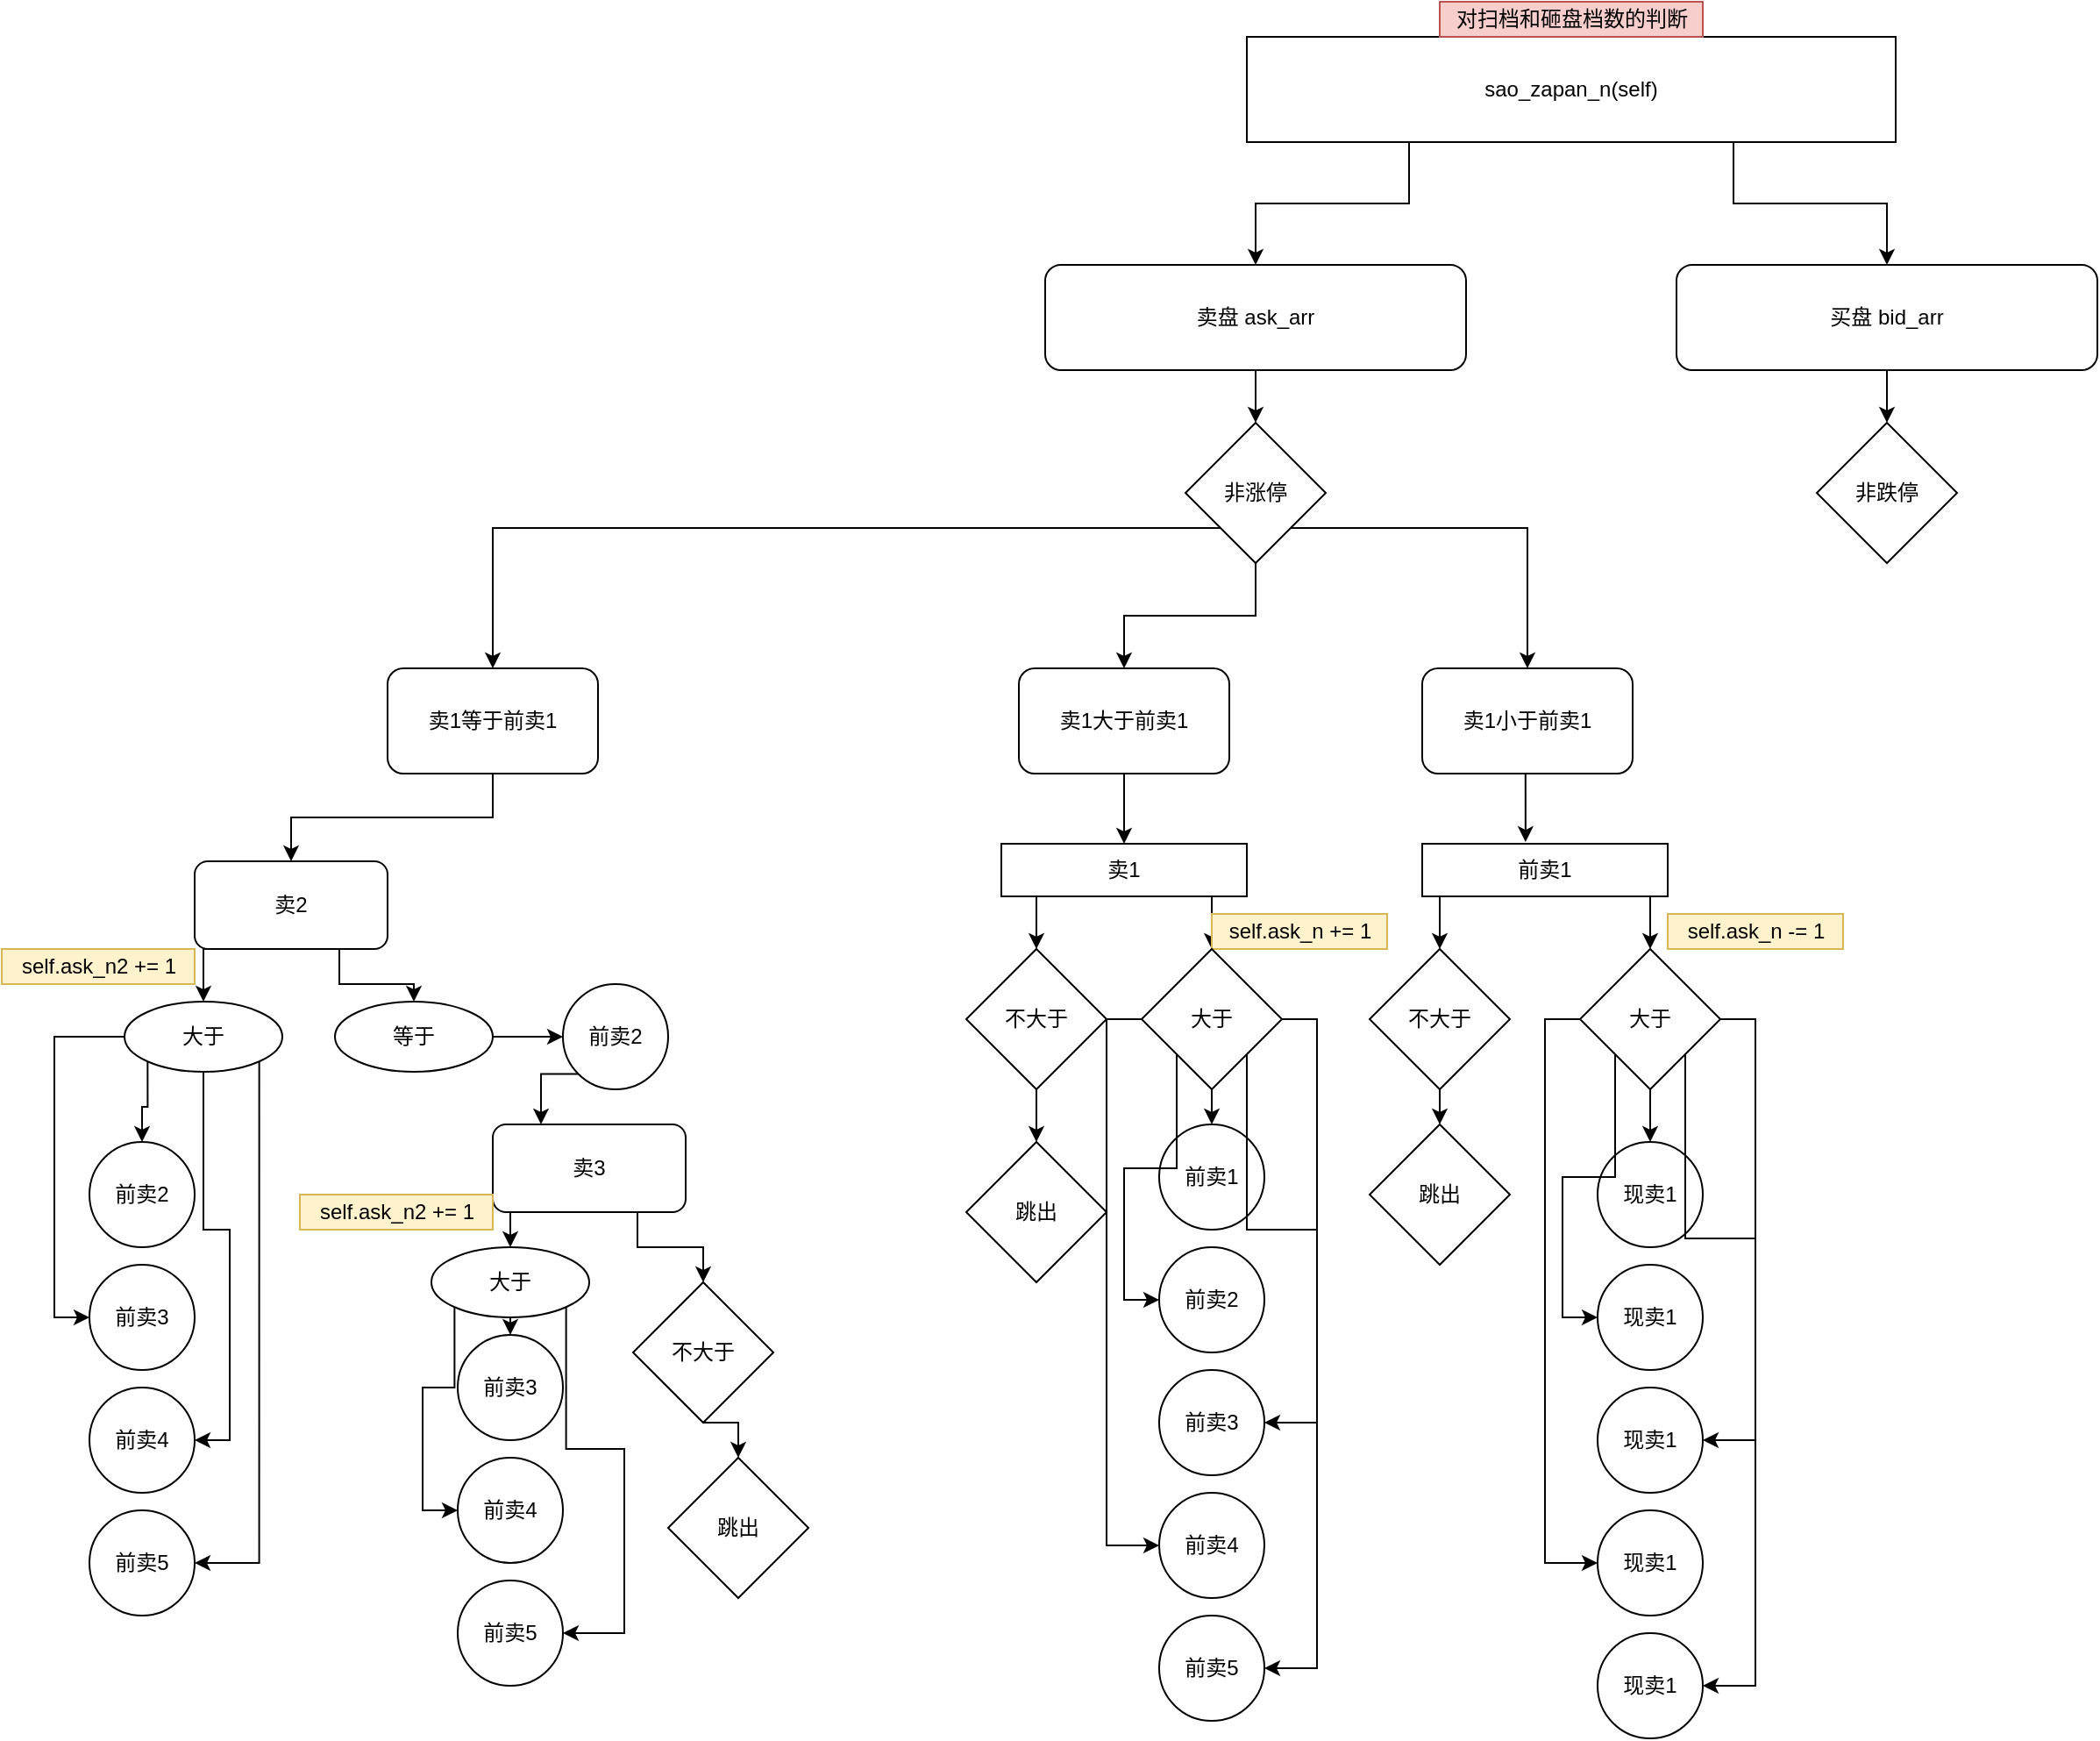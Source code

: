 <mxfile version="12.5.8" type="github">
  <diagram id="K2NmaErrW_r6HKvZp8Xs" name="Page-1">
    <mxGraphModel dx="1887" dy="1107" grid="1" gridSize="10" guides="1" tooltips="1" connect="1" arrows="1" fold="1" page="1" pageScale="1" pageWidth="1920" pageHeight="1200" math="0" shadow="0">
      <root>
        <mxCell id="0"/>
        <mxCell id="1" parent="0"/>
        <mxCell id="ygMs4KsOhSDwuWLERgCy-5" style="edgeStyle=orthogonalEdgeStyle;rounded=0;orthogonalLoop=1;jettySize=auto;html=1;exitX=0.25;exitY=1;exitDx=0;exitDy=0;entryX=0.5;entryY=0;entryDx=0;entryDy=0;" edge="1" parent="1" source="ygMs4KsOhSDwuWLERgCy-1" target="ygMs4KsOhSDwuWLERgCy-3">
          <mxGeometry relative="1" as="geometry"/>
        </mxCell>
        <mxCell id="ygMs4KsOhSDwuWLERgCy-6" style="edgeStyle=orthogonalEdgeStyle;rounded=0;orthogonalLoop=1;jettySize=auto;html=1;exitX=0.75;exitY=1;exitDx=0;exitDy=0;entryX=0.5;entryY=0;entryDx=0;entryDy=0;" edge="1" parent="1" source="ygMs4KsOhSDwuWLERgCy-1" target="ygMs4KsOhSDwuWLERgCy-4">
          <mxGeometry relative="1" as="geometry"/>
        </mxCell>
        <mxCell id="ygMs4KsOhSDwuWLERgCy-1" value="sao_zapan_n(self)" style="rounded=0;whiteSpace=wrap;html=1;" vertex="1" parent="1">
          <mxGeometry x="720" y="80" width="370" height="60" as="geometry"/>
        </mxCell>
        <mxCell id="ygMs4KsOhSDwuWLERgCy-2" value="&lt;div&gt;对扫档和砸盘档数的判断&lt;/div&gt;" style="text;html=1;align=center;verticalAlign=middle;resizable=0;points=[];autosize=1;fillColor=#f8cecc;strokeColor=#b85450;" vertex="1" parent="1">
          <mxGeometry x="830" y="60" width="150" height="20" as="geometry"/>
        </mxCell>
        <mxCell id="ygMs4KsOhSDwuWLERgCy-8" style="edgeStyle=orthogonalEdgeStyle;rounded=0;orthogonalLoop=1;jettySize=auto;html=1;exitX=0.5;exitY=1;exitDx=0;exitDy=0;entryX=0.5;entryY=0;entryDx=0;entryDy=0;" edge="1" parent="1" source="ygMs4KsOhSDwuWLERgCy-3" target="ygMs4KsOhSDwuWLERgCy-7">
          <mxGeometry relative="1" as="geometry"/>
        </mxCell>
        <mxCell id="ygMs4KsOhSDwuWLERgCy-3" value="卖盘 ask_arr" style="rounded=1;whiteSpace=wrap;html=1;" vertex="1" parent="1">
          <mxGeometry x="605" y="210" width="240" height="60" as="geometry"/>
        </mxCell>
        <mxCell id="ygMs4KsOhSDwuWLERgCy-10" style="edgeStyle=orthogonalEdgeStyle;rounded=0;orthogonalLoop=1;jettySize=auto;html=1;exitX=0.5;exitY=1;exitDx=0;exitDy=0;entryX=0.5;entryY=0;entryDx=0;entryDy=0;" edge="1" parent="1" source="ygMs4KsOhSDwuWLERgCy-4" target="ygMs4KsOhSDwuWLERgCy-9">
          <mxGeometry relative="1" as="geometry"/>
        </mxCell>
        <mxCell id="ygMs4KsOhSDwuWLERgCy-4" value="买盘 bid_arr" style="rounded=1;whiteSpace=wrap;html=1;" vertex="1" parent="1">
          <mxGeometry x="965" y="210" width="240" height="60" as="geometry"/>
        </mxCell>
        <mxCell id="ygMs4KsOhSDwuWLERgCy-14" style="edgeStyle=orthogonalEdgeStyle;rounded=0;orthogonalLoop=1;jettySize=auto;html=1;exitX=0;exitY=1;exitDx=0;exitDy=0;entryX=0.5;entryY=0;entryDx=0;entryDy=0;" edge="1" parent="1" source="ygMs4KsOhSDwuWLERgCy-7" target="ygMs4KsOhSDwuWLERgCy-11">
          <mxGeometry relative="1" as="geometry"/>
        </mxCell>
        <mxCell id="ygMs4KsOhSDwuWLERgCy-15" style="edgeStyle=orthogonalEdgeStyle;rounded=0;orthogonalLoop=1;jettySize=auto;html=1;exitX=0.5;exitY=1;exitDx=0;exitDy=0;entryX=0.5;entryY=0;entryDx=0;entryDy=0;" edge="1" parent="1" source="ygMs4KsOhSDwuWLERgCy-7" target="ygMs4KsOhSDwuWLERgCy-12">
          <mxGeometry relative="1" as="geometry"/>
        </mxCell>
        <mxCell id="ygMs4KsOhSDwuWLERgCy-16" style="edgeStyle=orthogonalEdgeStyle;rounded=0;orthogonalLoop=1;jettySize=auto;html=1;exitX=1;exitY=1;exitDx=0;exitDy=0;entryX=0.5;entryY=0;entryDx=0;entryDy=0;" edge="1" parent="1" source="ygMs4KsOhSDwuWLERgCy-7" target="ygMs4KsOhSDwuWLERgCy-13">
          <mxGeometry relative="1" as="geometry"/>
        </mxCell>
        <mxCell id="ygMs4KsOhSDwuWLERgCy-7" value="非涨停" style="rhombus;whiteSpace=wrap;html=1;" vertex="1" parent="1">
          <mxGeometry x="685" y="300" width="80" height="80" as="geometry"/>
        </mxCell>
        <mxCell id="ygMs4KsOhSDwuWLERgCy-9" value="非跌停" style="rhombus;whiteSpace=wrap;html=1;" vertex="1" parent="1">
          <mxGeometry x="1045" y="300" width="80" height="80" as="geometry"/>
        </mxCell>
        <mxCell id="ygMs4KsOhSDwuWLERgCy-78" style="edgeStyle=orthogonalEdgeStyle;rounded=0;orthogonalLoop=1;jettySize=auto;html=1;exitX=0.5;exitY=1;exitDx=0;exitDy=0;entryX=0.5;entryY=0;entryDx=0;entryDy=0;" edge="1" parent="1" source="ygMs4KsOhSDwuWLERgCy-11" target="ygMs4KsOhSDwuWLERgCy-65">
          <mxGeometry relative="1" as="geometry"/>
        </mxCell>
        <mxCell id="ygMs4KsOhSDwuWLERgCy-11" value="卖1等于前卖1" style="rounded=1;whiteSpace=wrap;html=1;" vertex="1" parent="1">
          <mxGeometry x="230" y="440" width="120" height="60" as="geometry"/>
        </mxCell>
        <mxCell id="ygMs4KsOhSDwuWLERgCy-21" style="edgeStyle=orthogonalEdgeStyle;rounded=0;orthogonalLoop=1;jettySize=auto;html=1;exitX=0.25;exitY=1;exitDx=0;exitDy=0;entryX=0.5;entryY=0;entryDx=0;entryDy=0;" edge="1" parent="1" source="ygMs4KsOhSDwuWLERgCy-12" target="ygMs4KsOhSDwuWLERgCy-20">
          <mxGeometry relative="1" as="geometry">
            <Array as="points">
              <mxPoint x="650" y="500"/>
            </Array>
          </mxGeometry>
        </mxCell>
        <mxCell id="ygMs4KsOhSDwuWLERgCy-12" value="卖1大于前卖1" style="rounded=1;whiteSpace=wrap;html=1;" vertex="1" parent="1">
          <mxGeometry x="590" y="440" width="120" height="60" as="geometry"/>
        </mxCell>
        <mxCell id="ygMs4KsOhSDwuWLERgCy-50" style="edgeStyle=orthogonalEdgeStyle;rounded=0;orthogonalLoop=1;jettySize=auto;html=1;exitX=0.5;exitY=1;exitDx=0;exitDy=0;entryX=0.421;entryY=-0.033;entryDx=0;entryDy=0;entryPerimeter=0;" edge="1" parent="1" source="ygMs4KsOhSDwuWLERgCy-13" target="ygMs4KsOhSDwuWLERgCy-45">
          <mxGeometry relative="1" as="geometry"/>
        </mxCell>
        <mxCell id="ygMs4KsOhSDwuWLERgCy-13" value="卖1小于前卖1" style="rounded=1;whiteSpace=wrap;html=1;" vertex="1" parent="1">
          <mxGeometry x="820" y="440" width="120" height="60" as="geometry"/>
        </mxCell>
        <mxCell id="ygMs4KsOhSDwuWLERgCy-19" value="&lt;div&gt;前卖1&lt;/div&gt;" style="ellipse;whiteSpace=wrap;html=1;aspect=fixed;" vertex="1" parent="1">
          <mxGeometry x="670" y="700" width="60" height="60" as="geometry"/>
        </mxCell>
        <mxCell id="ygMs4KsOhSDwuWLERgCy-36" style="edgeStyle=orthogonalEdgeStyle;rounded=0;orthogonalLoop=1;jettySize=auto;html=1;exitX=0.25;exitY=1;exitDx=0;exitDy=0;entryX=0.5;entryY=0;entryDx=0;entryDy=0;" edge="1" parent="1" source="ygMs4KsOhSDwuWLERgCy-20" target="ygMs4KsOhSDwuWLERgCy-32">
          <mxGeometry relative="1" as="geometry"/>
        </mxCell>
        <mxCell id="ygMs4KsOhSDwuWLERgCy-37" style="edgeStyle=orthogonalEdgeStyle;rounded=0;orthogonalLoop=1;jettySize=auto;html=1;exitX=0.75;exitY=1;exitDx=0;exitDy=0;entryX=0.5;entryY=0;entryDx=0;entryDy=0;" edge="1" parent="1" source="ygMs4KsOhSDwuWLERgCy-20" target="ygMs4KsOhSDwuWLERgCy-34">
          <mxGeometry relative="1" as="geometry"/>
        </mxCell>
        <mxCell id="ygMs4KsOhSDwuWLERgCy-20" value="&lt;div&gt;卖1&lt;/div&gt;" style="rounded=0;whiteSpace=wrap;html=1;" vertex="1" parent="1">
          <mxGeometry x="580" y="540" width="140" height="30" as="geometry"/>
        </mxCell>
        <mxCell id="ygMs4KsOhSDwuWLERgCy-22" value="&lt;div&gt;前卖3&lt;/div&gt;" style="ellipse;whiteSpace=wrap;html=1;aspect=fixed;" vertex="1" parent="1">
          <mxGeometry x="670" y="840" width="60" height="60" as="geometry"/>
        </mxCell>
        <mxCell id="ygMs4KsOhSDwuWLERgCy-23" value="&lt;div&gt;前卖2&lt;/div&gt;" style="ellipse;whiteSpace=wrap;html=1;aspect=fixed;" vertex="1" parent="1">
          <mxGeometry x="670" y="770" width="60" height="60" as="geometry"/>
        </mxCell>
        <mxCell id="ygMs4KsOhSDwuWLERgCy-24" value="&lt;div&gt;前卖4&lt;/div&gt;" style="ellipse;whiteSpace=wrap;html=1;aspect=fixed;" vertex="1" parent="1">
          <mxGeometry x="670" y="910" width="60" height="60" as="geometry"/>
        </mxCell>
        <mxCell id="ygMs4KsOhSDwuWLERgCy-25" value="&lt;div&gt;前卖5&lt;/div&gt;" style="ellipse;whiteSpace=wrap;html=1;aspect=fixed;" vertex="1" parent="1">
          <mxGeometry x="670" y="980" width="60" height="60" as="geometry"/>
        </mxCell>
        <mxCell id="ygMs4KsOhSDwuWLERgCy-27" value="self.ask_n += 1" style="text;html=1;align=center;verticalAlign=middle;resizable=0;points=[];autosize=1;fillColor=#fff2cc;strokeColor=#d6b656;" vertex="1" parent="1">
          <mxGeometry x="700" y="580" width="100" height="20" as="geometry"/>
        </mxCell>
        <mxCell id="ygMs4KsOhSDwuWLERgCy-39" style="edgeStyle=orthogonalEdgeStyle;rounded=0;orthogonalLoop=1;jettySize=auto;html=1;exitX=0.5;exitY=1;exitDx=0;exitDy=0;entryX=0.5;entryY=0;entryDx=0;entryDy=0;" edge="1" parent="1" source="ygMs4KsOhSDwuWLERgCy-32" target="ygMs4KsOhSDwuWLERgCy-38">
          <mxGeometry relative="1" as="geometry"/>
        </mxCell>
        <mxCell id="ygMs4KsOhSDwuWLERgCy-32" value="&lt;div&gt;不大于&lt;/div&gt;" style="rhombus;whiteSpace=wrap;html=1;" vertex="1" parent="1">
          <mxGeometry x="560" y="600" width="80" height="80" as="geometry"/>
        </mxCell>
        <mxCell id="ygMs4KsOhSDwuWLERgCy-40" style="edgeStyle=orthogonalEdgeStyle;rounded=0;orthogonalLoop=1;jettySize=auto;html=1;exitX=0.5;exitY=1;exitDx=0;exitDy=0;entryX=0.5;entryY=0;entryDx=0;entryDy=0;" edge="1" parent="1" source="ygMs4KsOhSDwuWLERgCy-34" target="ygMs4KsOhSDwuWLERgCy-19">
          <mxGeometry relative="1" as="geometry"/>
        </mxCell>
        <mxCell id="ygMs4KsOhSDwuWLERgCy-41" style="edgeStyle=orthogonalEdgeStyle;rounded=0;orthogonalLoop=1;jettySize=auto;html=1;exitX=0;exitY=1;exitDx=0;exitDy=0;entryX=0;entryY=0.5;entryDx=0;entryDy=0;" edge="1" parent="1" source="ygMs4KsOhSDwuWLERgCy-34" target="ygMs4KsOhSDwuWLERgCy-23">
          <mxGeometry relative="1" as="geometry"/>
        </mxCell>
        <mxCell id="ygMs4KsOhSDwuWLERgCy-42" style="edgeStyle=orthogonalEdgeStyle;rounded=0;orthogonalLoop=1;jettySize=auto;html=1;exitX=1;exitY=1;exitDx=0;exitDy=0;entryX=1;entryY=0.5;entryDx=0;entryDy=0;" edge="1" parent="1" source="ygMs4KsOhSDwuWLERgCy-34" target="ygMs4KsOhSDwuWLERgCy-22">
          <mxGeometry relative="1" as="geometry"/>
        </mxCell>
        <mxCell id="ygMs4KsOhSDwuWLERgCy-43" style="edgeStyle=orthogonalEdgeStyle;rounded=0;orthogonalLoop=1;jettySize=auto;html=1;exitX=0;exitY=0.5;exitDx=0;exitDy=0;entryX=0;entryY=0.5;entryDx=0;entryDy=0;" edge="1" parent="1" source="ygMs4KsOhSDwuWLERgCy-34" target="ygMs4KsOhSDwuWLERgCy-24">
          <mxGeometry relative="1" as="geometry"/>
        </mxCell>
        <mxCell id="ygMs4KsOhSDwuWLERgCy-44" style="edgeStyle=orthogonalEdgeStyle;rounded=0;orthogonalLoop=1;jettySize=auto;html=1;exitX=1;exitY=0.5;exitDx=0;exitDy=0;entryX=1;entryY=0.5;entryDx=0;entryDy=0;" edge="1" parent="1" source="ygMs4KsOhSDwuWLERgCy-34" target="ygMs4KsOhSDwuWLERgCy-25">
          <mxGeometry relative="1" as="geometry"/>
        </mxCell>
        <mxCell id="ygMs4KsOhSDwuWLERgCy-34" value="&lt;div&gt;大于&lt;/div&gt;" style="rhombus;whiteSpace=wrap;html=1;" vertex="1" parent="1">
          <mxGeometry x="660" y="600" width="80" height="80" as="geometry"/>
        </mxCell>
        <mxCell id="ygMs4KsOhSDwuWLERgCy-38" value="跳出" style="rhombus;whiteSpace=wrap;html=1;" vertex="1" parent="1">
          <mxGeometry x="560" y="710" width="80" height="80" as="geometry"/>
        </mxCell>
        <mxCell id="ygMs4KsOhSDwuWLERgCy-49" style="edgeStyle=orthogonalEdgeStyle;rounded=0;orthogonalLoop=1;jettySize=auto;html=1;exitX=0.25;exitY=1;exitDx=0;exitDy=0;entryX=0.5;entryY=0;entryDx=0;entryDy=0;" edge="1" parent="1" source="ygMs4KsOhSDwuWLERgCy-45" target="ygMs4KsOhSDwuWLERgCy-47">
          <mxGeometry relative="1" as="geometry"/>
        </mxCell>
        <mxCell id="ygMs4KsOhSDwuWLERgCy-54" style="edgeStyle=orthogonalEdgeStyle;rounded=0;orthogonalLoop=1;jettySize=auto;html=1;exitX=0.75;exitY=1;exitDx=0;exitDy=0;entryX=0.5;entryY=0;entryDx=0;entryDy=0;" edge="1" parent="1" source="ygMs4KsOhSDwuWLERgCy-45" target="ygMs4KsOhSDwuWLERgCy-52">
          <mxGeometry relative="1" as="geometry"/>
        </mxCell>
        <mxCell id="ygMs4KsOhSDwuWLERgCy-45" value="前卖1" style="rounded=0;whiteSpace=wrap;html=1;" vertex="1" parent="1">
          <mxGeometry x="820" y="540" width="140" height="30" as="geometry"/>
        </mxCell>
        <mxCell id="ygMs4KsOhSDwuWLERgCy-46" value="&lt;div&gt;现卖1&lt;/div&gt;" style="ellipse;whiteSpace=wrap;html=1;aspect=fixed;" vertex="1" parent="1">
          <mxGeometry x="920" y="710" width="60" height="60" as="geometry"/>
        </mxCell>
        <mxCell id="ygMs4KsOhSDwuWLERgCy-51" style="edgeStyle=orthogonalEdgeStyle;rounded=0;orthogonalLoop=1;jettySize=auto;html=1;exitX=0.5;exitY=1;exitDx=0;exitDy=0;entryX=0.5;entryY=0;entryDx=0;entryDy=0;" edge="1" parent="1" source="ygMs4KsOhSDwuWLERgCy-47" target="ygMs4KsOhSDwuWLERgCy-48">
          <mxGeometry relative="1" as="geometry"/>
        </mxCell>
        <mxCell id="ygMs4KsOhSDwuWLERgCy-47" value="&lt;div&gt;不大于&lt;/div&gt;" style="rhombus;whiteSpace=wrap;html=1;" vertex="1" parent="1">
          <mxGeometry x="790" y="600" width="80" height="80" as="geometry"/>
        </mxCell>
        <mxCell id="ygMs4KsOhSDwuWLERgCy-48" value="跳出" style="rhombus;whiteSpace=wrap;html=1;" vertex="1" parent="1">
          <mxGeometry x="790" y="700" width="80" height="80" as="geometry"/>
        </mxCell>
        <mxCell id="ygMs4KsOhSDwuWLERgCy-59" style="edgeStyle=orthogonalEdgeStyle;rounded=0;orthogonalLoop=1;jettySize=auto;html=1;exitX=0.5;exitY=1;exitDx=0;exitDy=0;entryX=0.5;entryY=0;entryDx=0;entryDy=0;" edge="1" parent="1" source="ygMs4KsOhSDwuWLERgCy-52" target="ygMs4KsOhSDwuWLERgCy-46">
          <mxGeometry relative="1" as="geometry"/>
        </mxCell>
        <mxCell id="ygMs4KsOhSDwuWLERgCy-60" style="edgeStyle=orthogonalEdgeStyle;rounded=0;orthogonalLoop=1;jettySize=auto;html=1;exitX=0;exitY=1;exitDx=0;exitDy=0;entryX=0;entryY=0.5;entryDx=0;entryDy=0;" edge="1" parent="1" source="ygMs4KsOhSDwuWLERgCy-52" target="ygMs4KsOhSDwuWLERgCy-55">
          <mxGeometry relative="1" as="geometry"/>
        </mxCell>
        <mxCell id="ygMs4KsOhSDwuWLERgCy-61" style="edgeStyle=orthogonalEdgeStyle;rounded=0;orthogonalLoop=1;jettySize=auto;html=1;exitX=1;exitY=1;exitDx=0;exitDy=0;entryX=1;entryY=0.5;entryDx=0;entryDy=0;" edge="1" parent="1" source="ygMs4KsOhSDwuWLERgCy-52" target="ygMs4KsOhSDwuWLERgCy-56">
          <mxGeometry relative="1" as="geometry"/>
        </mxCell>
        <mxCell id="ygMs4KsOhSDwuWLERgCy-62" style="edgeStyle=orthogonalEdgeStyle;rounded=0;orthogonalLoop=1;jettySize=auto;html=1;exitX=0;exitY=0.5;exitDx=0;exitDy=0;entryX=0;entryY=0.5;entryDx=0;entryDy=0;" edge="1" parent="1" source="ygMs4KsOhSDwuWLERgCy-52" target="ygMs4KsOhSDwuWLERgCy-57">
          <mxGeometry relative="1" as="geometry"/>
        </mxCell>
        <mxCell id="ygMs4KsOhSDwuWLERgCy-63" style="edgeStyle=orthogonalEdgeStyle;rounded=0;orthogonalLoop=1;jettySize=auto;html=1;exitX=1;exitY=0.5;exitDx=0;exitDy=0;entryX=1;entryY=0.5;entryDx=0;entryDy=0;" edge="1" parent="1" source="ygMs4KsOhSDwuWLERgCy-52" target="ygMs4KsOhSDwuWLERgCy-58">
          <mxGeometry relative="1" as="geometry"/>
        </mxCell>
        <mxCell id="ygMs4KsOhSDwuWLERgCy-52" value="&lt;div&gt;大于&lt;/div&gt;" style="rhombus;whiteSpace=wrap;html=1;" vertex="1" parent="1">
          <mxGeometry x="910" y="600" width="80" height="80" as="geometry"/>
        </mxCell>
        <mxCell id="ygMs4KsOhSDwuWLERgCy-55" value="&lt;div&gt;现卖1&lt;/div&gt;" style="ellipse;whiteSpace=wrap;html=1;aspect=fixed;" vertex="1" parent="1">
          <mxGeometry x="920" y="780" width="60" height="60" as="geometry"/>
        </mxCell>
        <mxCell id="ygMs4KsOhSDwuWLERgCy-56" value="&lt;div&gt;现卖1&lt;/div&gt;" style="ellipse;whiteSpace=wrap;html=1;aspect=fixed;" vertex="1" parent="1">
          <mxGeometry x="920" y="850" width="60" height="60" as="geometry"/>
        </mxCell>
        <mxCell id="ygMs4KsOhSDwuWLERgCy-57" value="&lt;div&gt;现卖1&lt;/div&gt;" style="ellipse;whiteSpace=wrap;html=1;aspect=fixed;" vertex="1" parent="1">
          <mxGeometry x="920" y="920" width="60" height="60" as="geometry"/>
        </mxCell>
        <mxCell id="ygMs4KsOhSDwuWLERgCy-58" value="&lt;div&gt;现卖1&lt;/div&gt;" style="ellipse;whiteSpace=wrap;html=1;aspect=fixed;" vertex="1" parent="1">
          <mxGeometry x="920" y="990" width="60" height="60" as="geometry"/>
        </mxCell>
        <mxCell id="ygMs4KsOhSDwuWLERgCy-64" value="self.ask_n -= 1" style="text;html=1;align=center;verticalAlign=middle;resizable=0;points=[];autosize=1;fillColor=#fff2cc;strokeColor=#d6b656;" vertex="1" parent="1">
          <mxGeometry x="960" y="580" width="100" height="20" as="geometry"/>
        </mxCell>
        <mxCell id="ygMs4KsOhSDwuWLERgCy-68" style="edgeStyle=orthogonalEdgeStyle;rounded=0;orthogonalLoop=1;jettySize=auto;html=1;exitX=0.25;exitY=1;exitDx=0;exitDy=0;entryX=0.5;entryY=0;entryDx=0;entryDy=0;" edge="1" parent="1" source="ygMs4KsOhSDwuWLERgCy-65" target="ygMs4KsOhSDwuWLERgCy-67">
          <mxGeometry relative="1" as="geometry"/>
        </mxCell>
        <mxCell id="ygMs4KsOhSDwuWLERgCy-80" style="edgeStyle=orthogonalEdgeStyle;rounded=0;orthogonalLoop=1;jettySize=auto;html=1;exitX=0.75;exitY=1;exitDx=0;exitDy=0;entryX=0.5;entryY=0;entryDx=0;entryDy=0;" edge="1" parent="1" source="ygMs4KsOhSDwuWLERgCy-65" target="ygMs4KsOhSDwuWLERgCy-79">
          <mxGeometry relative="1" as="geometry"/>
        </mxCell>
        <mxCell id="ygMs4KsOhSDwuWLERgCy-65" value="&lt;div&gt;卖2&lt;/div&gt;" style="rounded=1;whiteSpace=wrap;html=1;" vertex="1" parent="1">
          <mxGeometry x="120" y="550" width="110" height="50" as="geometry"/>
        </mxCell>
        <mxCell id="ygMs4KsOhSDwuWLERgCy-66" value="&lt;div&gt;前卖2&lt;/div&gt;" style="ellipse;whiteSpace=wrap;html=1;aspect=fixed;" vertex="1" parent="1">
          <mxGeometry x="60" y="710" width="60" height="60" as="geometry"/>
        </mxCell>
        <mxCell id="ygMs4KsOhSDwuWLERgCy-72" style="edgeStyle=orthogonalEdgeStyle;rounded=0;orthogonalLoop=1;jettySize=auto;html=1;exitX=0;exitY=1;exitDx=0;exitDy=0;entryX=0.5;entryY=0;entryDx=0;entryDy=0;" edge="1" parent="1" source="ygMs4KsOhSDwuWLERgCy-67" target="ygMs4KsOhSDwuWLERgCy-66">
          <mxGeometry relative="1" as="geometry"/>
        </mxCell>
        <mxCell id="ygMs4KsOhSDwuWLERgCy-74" style="edgeStyle=orthogonalEdgeStyle;rounded=0;orthogonalLoop=1;jettySize=auto;html=1;exitX=0;exitY=0.5;exitDx=0;exitDy=0;entryX=0;entryY=0.5;entryDx=0;entryDy=0;" edge="1" parent="1" source="ygMs4KsOhSDwuWLERgCy-67" target="ygMs4KsOhSDwuWLERgCy-69">
          <mxGeometry relative="1" as="geometry"/>
        </mxCell>
        <mxCell id="ygMs4KsOhSDwuWLERgCy-75" style="edgeStyle=orthogonalEdgeStyle;rounded=0;orthogonalLoop=1;jettySize=auto;html=1;exitX=0.5;exitY=1;exitDx=0;exitDy=0;entryX=1;entryY=0.5;entryDx=0;entryDy=0;" edge="1" parent="1" source="ygMs4KsOhSDwuWLERgCy-67" target="ygMs4KsOhSDwuWLERgCy-70">
          <mxGeometry relative="1" as="geometry"/>
        </mxCell>
        <mxCell id="ygMs4KsOhSDwuWLERgCy-76" style="edgeStyle=orthogonalEdgeStyle;rounded=0;orthogonalLoop=1;jettySize=auto;html=1;exitX=1;exitY=1;exitDx=0;exitDy=0;entryX=1;entryY=0.5;entryDx=0;entryDy=0;" edge="1" parent="1" source="ygMs4KsOhSDwuWLERgCy-67" target="ygMs4KsOhSDwuWLERgCy-71">
          <mxGeometry relative="1" as="geometry"/>
        </mxCell>
        <mxCell id="ygMs4KsOhSDwuWLERgCy-67" value="大于" style="ellipse;whiteSpace=wrap;html=1;" vertex="1" parent="1">
          <mxGeometry x="80" y="630" width="90" height="40" as="geometry"/>
        </mxCell>
        <mxCell id="ygMs4KsOhSDwuWLERgCy-69" value="&lt;div&gt;前卖3&lt;/div&gt;" style="ellipse;whiteSpace=wrap;html=1;aspect=fixed;" vertex="1" parent="1">
          <mxGeometry x="60" y="780" width="60" height="60" as="geometry"/>
        </mxCell>
        <mxCell id="ygMs4KsOhSDwuWLERgCy-70" value="&lt;div&gt;前卖4&lt;/div&gt;" style="ellipse;whiteSpace=wrap;html=1;aspect=fixed;" vertex="1" parent="1">
          <mxGeometry x="60" y="850" width="60" height="60" as="geometry"/>
        </mxCell>
        <mxCell id="ygMs4KsOhSDwuWLERgCy-71" value="&lt;div&gt;前卖5&lt;/div&gt;" style="ellipse;whiteSpace=wrap;html=1;aspect=fixed;" vertex="1" parent="1">
          <mxGeometry x="60" y="920" width="60" height="60" as="geometry"/>
        </mxCell>
        <mxCell id="ygMs4KsOhSDwuWLERgCy-73" value="self.ask_n2 += 1" style="text;html=1;align=center;verticalAlign=middle;resizable=0;points=[];autosize=1;fillColor=#fff2cc;strokeColor=#d6b656;" vertex="1" parent="1">
          <mxGeometry x="10" y="600" width="110" height="20" as="geometry"/>
        </mxCell>
        <mxCell id="ygMs4KsOhSDwuWLERgCy-82" style="edgeStyle=orthogonalEdgeStyle;rounded=0;orthogonalLoop=1;jettySize=auto;html=1;exitX=1;exitY=0.5;exitDx=0;exitDy=0;entryX=0;entryY=0.5;entryDx=0;entryDy=0;" edge="1" parent="1" source="ygMs4KsOhSDwuWLERgCy-79" target="ygMs4KsOhSDwuWLERgCy-81">
          <mxGeometry relative="1" as="geometry"/>
        </mxCell>
        <mxCell id="ygMs4KsOhSDwuWLERgCy-79" value="等于" style="ellipse;whiteSpace=wrap;html=1;" vertex="1" parent="1">
          <mxGeometry x="200" y="630" width="90" height="40" as="geometry"/>
        </mxCell>
        <mxCell id="ygMs4KsOhSDwuWLERgCy-84" style="edgeStyle=orthogonalEdgeStyle;rounded=0;orthogonalLoop=1;jettySize=auto;html=1;exitX=0;exitY=1;exitDx=0;exitDy=0;entryX=0.25;entryY=0;entryDx=0;entryDy=0;" edge="1" parent="1" source="ygMs4KsOhSDwuWLERgCy-81" target="ygMs4KsOhSDwuWLERgCy-83">
          <mxGeometry relative="1" as="geometry"/>
        </mxCell>
        <mxCell id="ygMs4KsOhSDwuWLERgCy-81" value="&lt;div&gt;前卖2&lt;/div&gt;" style="ellipse;whiteSpace=wrap;html=1;aspect=fixed;" vertex="1" parent="1">
          <mxGeometry x="330" y="620" width="60" height="60" as="geometry"/>
        </mxCell>
        <mxCell id="ygMs4KsOhSDwuWLERgCy-90" style="edgeStyle=orthogonalEdgeStyle;rounded=0;orthogonalLoop=1;jettySize=auto;html=1;exitX=0.25;exitY=1;exitDx=0;exitDy=0;entryX=0.5;entryY=0;entryDx=0;entryDy=0;" edge="1" parent="1" source="ygMs4KsOhSDwuWLERgCy-83" target="ygMs4KsOhSDwuWLERgCy-89">
          <mxGeometry relative="1" as="geometry"/>
        </mxCell>
        <mxCell id="ygMs4KsOhSDwuWLERgCy-97" style="edgeStyle=orthogonalEdgeStyle;rounded=0;orthogonalLoop=1;jettySize=auto;html=1;exitX=0.75;exitY=1;exitDx=0;exitDy=0;entryX=0.5;entryY=0;entryDx=0;entryDy=0;" edge="1" parent="1" source="ygMs4KsOhSDwuWLERgCy-83" target="ygMs4KsOhSDwuWLERgCy-96">
          <mxGeometry relative="1" as="geometry"/>
        </mxCell>
        <mxCell id="ygMs4KsOhSDwuWLERgCy-83" value="&lt;div&gt;卖3&lt;/div&gt;" style="rounded=1;whiteSpace=wrap;html=1;" vertex="1" parent="1">
          <mxGeometry x="290" y="700" width="110" height="50" as="geometry"/>
        </mxCell>
        <mxCell id="ygMs4KsOhSDwuWLERgCy-85" value="&lt;div&gt;前卖3&lt;/div&gt;" style="ellipse;whiteSpace=wrap;html=1;aspect=fixed;" vertex="1" parent="1">
          <mxGeometry x="270" y="820" width="60" height="60" as="geometry"/>
        </mxCell>
        <mxCell id="ygMs4KsOhSDwuWLERgCy-86" value="&lt;div&gt;前卖4&lt;/div&gt;" style="ellipse;whiteSpace=wrap;html=1;aspect=fixed;" vertex="1" parent="1">
          <mxGeometry x="270" y="890" width="60" height="60" as="geometry"/>
        </mxCell>
        <mxCell id="ygMs4KsOhSDwuWLERgCy-87" value="&lt;div&gt;前卖5&lt;/div&gt;" style="ellipse;whiteSpace=wrap;html=1;aspect=fixed;" vertex="1" parent="1">
          <mxGeometry x="270" y="960" width="60" height="60" as="geometry"/>
        </mxCell>
        <mxCell id="ygMs4KsOhSDwuWLERgCy-92" style="edgeStyle=orthogonalEdgeStyle;rounded=0;orthogonalLoop=1;jettySize=auto;html=1;exitX=0.5;exitY=1;exitDx=0;exitDy=0;entryX=0.5;entryY=0;entryDx=0;entryDy=0;" edge="1" parent="1" source="ygMs4KsOhSDwuWLERgCy-89" target="ygMs4KsOhSDwuWLERgCy-85">
          <mxGeometry relative="1" as="geometry"/>
        </mxCell>
        <mxCell id="ygMs4KsOhSDwuWLERgCy-94" style="edgeStyle=orthogonalEdgeStyle;rounded=0;orthogonalLoop=1;jettySize=auto;html=1;exitX=0;exitY=1;exitDx=0;exitDy=0;entryX=0;entryY=0.5;entryDx=0;entryDy=0;" edge="1" parent="1" source="ygMs4KsOhSDwuWLERgCy-89" target="ygMs4KsOhSDwuWLERgCy-86">
          <mxGeometry relative="1" as="geometry"/>
        </mxCell>
        <mxCell id="ygMs4KsOhSDwuWLERgCy-95" style="edgeStyle=orthogonalEdgeStyle;rounded=0;orthogonalLoop=1;jettySize=auto;html=1;exitX=1;exitY=1;exitDx=0;exitDy=0;entryX=1;entryY=0.5;entryDx=0;entryDy=0;" edge="1" parent="1" source="ygMs4KsOhSDwuWLERgCy-89" target="ygMs4KsOhSDwuWLERgCy-87">
          <mxGeometry relative="1" as="geometry"/>
        </mxCell>
        <mxCell id="ygMs4KsOhSDwuWLERgCy-89" value="大于" style="ellipse;whiteSpace=wrap;html=1;" vertex="1" parent="1">
          <mxGeometry x="255" y="770" width="90" height="40" as="geometry"/>
        </mxCell>
        <mxCell id="ygMs4KsOhSDwuWLERgCy-91" value="self.ask_n2 += 1" style="text;html=1;align=center;verticalAlign=middle;resizable=0;points=[];autosize=1;fillColor=#fff2cc;strokeColor=#d6b656;" vertex="1" parent="1">
          <mxGeometry x="180" y="740" width="110" height="20" as="geometry"/>
        </mxCell>
        <mxCell id="ygMs4KsOhSDwuWLERgCy-99" style="edgeStyle=orthogonalEdgeStyle;rounded=0;orthogonalLoop=1;jettySize=auto;html=1;exitX=0.5;exitY=1;exitDx=0;exitDy=0;entryX=0.5;entryY=0;entryDx=0;entryDy=0;" edge="1" parent="1" source="ygMs4KsOhSDwuWLERgCy-96" target="ygMs4KsOhSDwuWLERgCy-98">
          <mxGeometry relative="1" as="geometry"/>
        </mxCell>
        <mxCell id="ygMs4KsOhSDwuWLERgCy-96" value="不大于" style="rhombus;whiteSpace=wrap;html=1;" vertex="1" parent="1">
          <mxGeometry x="370" y="790" width="80" height="80" as="geometry"/>
        </mxCell>
        <mxCell id="ygMs4KsOhSDwuWLERgCy-98" value="跳出" style="rhombus;whiteSpace=wrap;html=1;" vertex="1" parent="1">
          <mxGeometry x="390" y="890" width="80" height="80" as="geometry"/>
        </mxCell>
      </root>
    </mxGraphModel>
  </diagram>
</mxfile>
